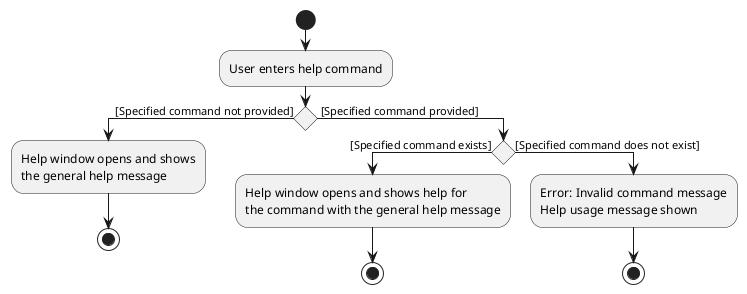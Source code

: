 @startuml
!pragma useVerticalIf on
start
:User enters help command;
if () then ([Specified command not provided])
    :Help window opens and shows
    the general help message;
    stop
else ( [Specified command provided])
    if () then ([Specified command exists])
        :Help window opens and shows help for
        the command with the general help message;
        stop
    else ([Specified command does not exist])
        :Error: Invalid command message
        Help usage message shown;
        stop
@enduml
